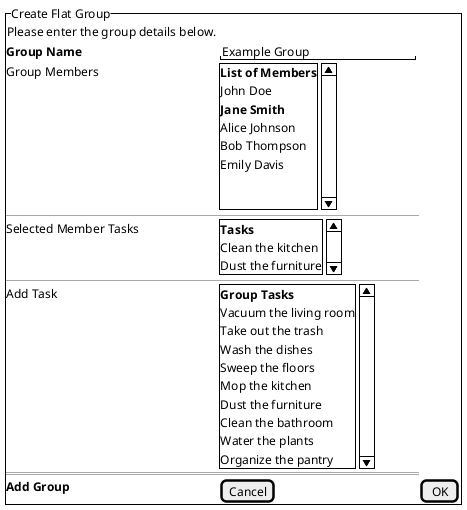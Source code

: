 @startsalt LofiCreateFlatGroup


{^"Create Flat Group" 
    {Please enter the group details below.}
    **Group Name**|  "Example Group           " 
    

    Group Members | {SI
    **List of Members**
    John Doe
    **Jane Smith**
    Alice Johnson
    Bob Thompson
    Emily Davis
    .
    .
    }

    ----|----
    Selected Member Tasks | {SI
    **Tasks**
    Clean the kitchen
    Dust the furniture
    }
    

    ---- | ----
    Add Task  | {SI 
    **Group Tasks**
    Vacuum the living room
    Take out the trash
    Wash the dishes
    Sweep the floors
    Mop the kitchen
    Dust the furniture
    Clean the bathroom
    Water the plants
    Organize the pantry
    }

    ====|====
    **Add Group** | [Cancel]|[ OK ]

}

@endsalt